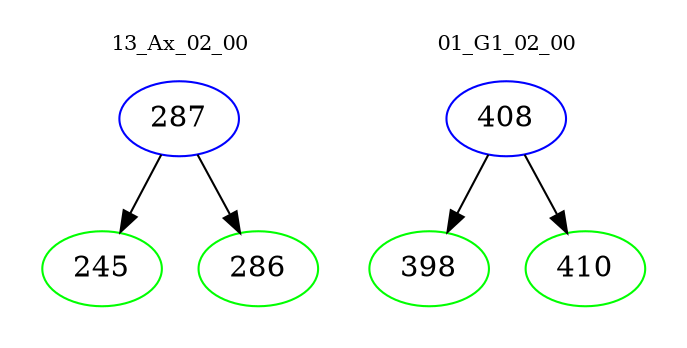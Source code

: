 digraph{
subgraph cluster_0 {
color = white
label = "13_Ax_02_00";
fontsize=10;
T0_287 [label="287", color="blue"]
T0_287 -> T0_245 [color="black"]
T0_245 [label="245", color="green"]
T0_287 -> T0_286 [color="black"]
T0_286 [label="286", color="green"]
}
subgraph cluster_1 {
color = white
label = "01_G1_02_00";
fontsize=10;
T1_408 [label="408", color="blue"]
T1_408 -> T1_398 [color="black"]
T1_398 [label="398", color="green"]
T1_408 -> T1_410 [color="black"]
T1_410 [label="410", color="green"]
}
}
